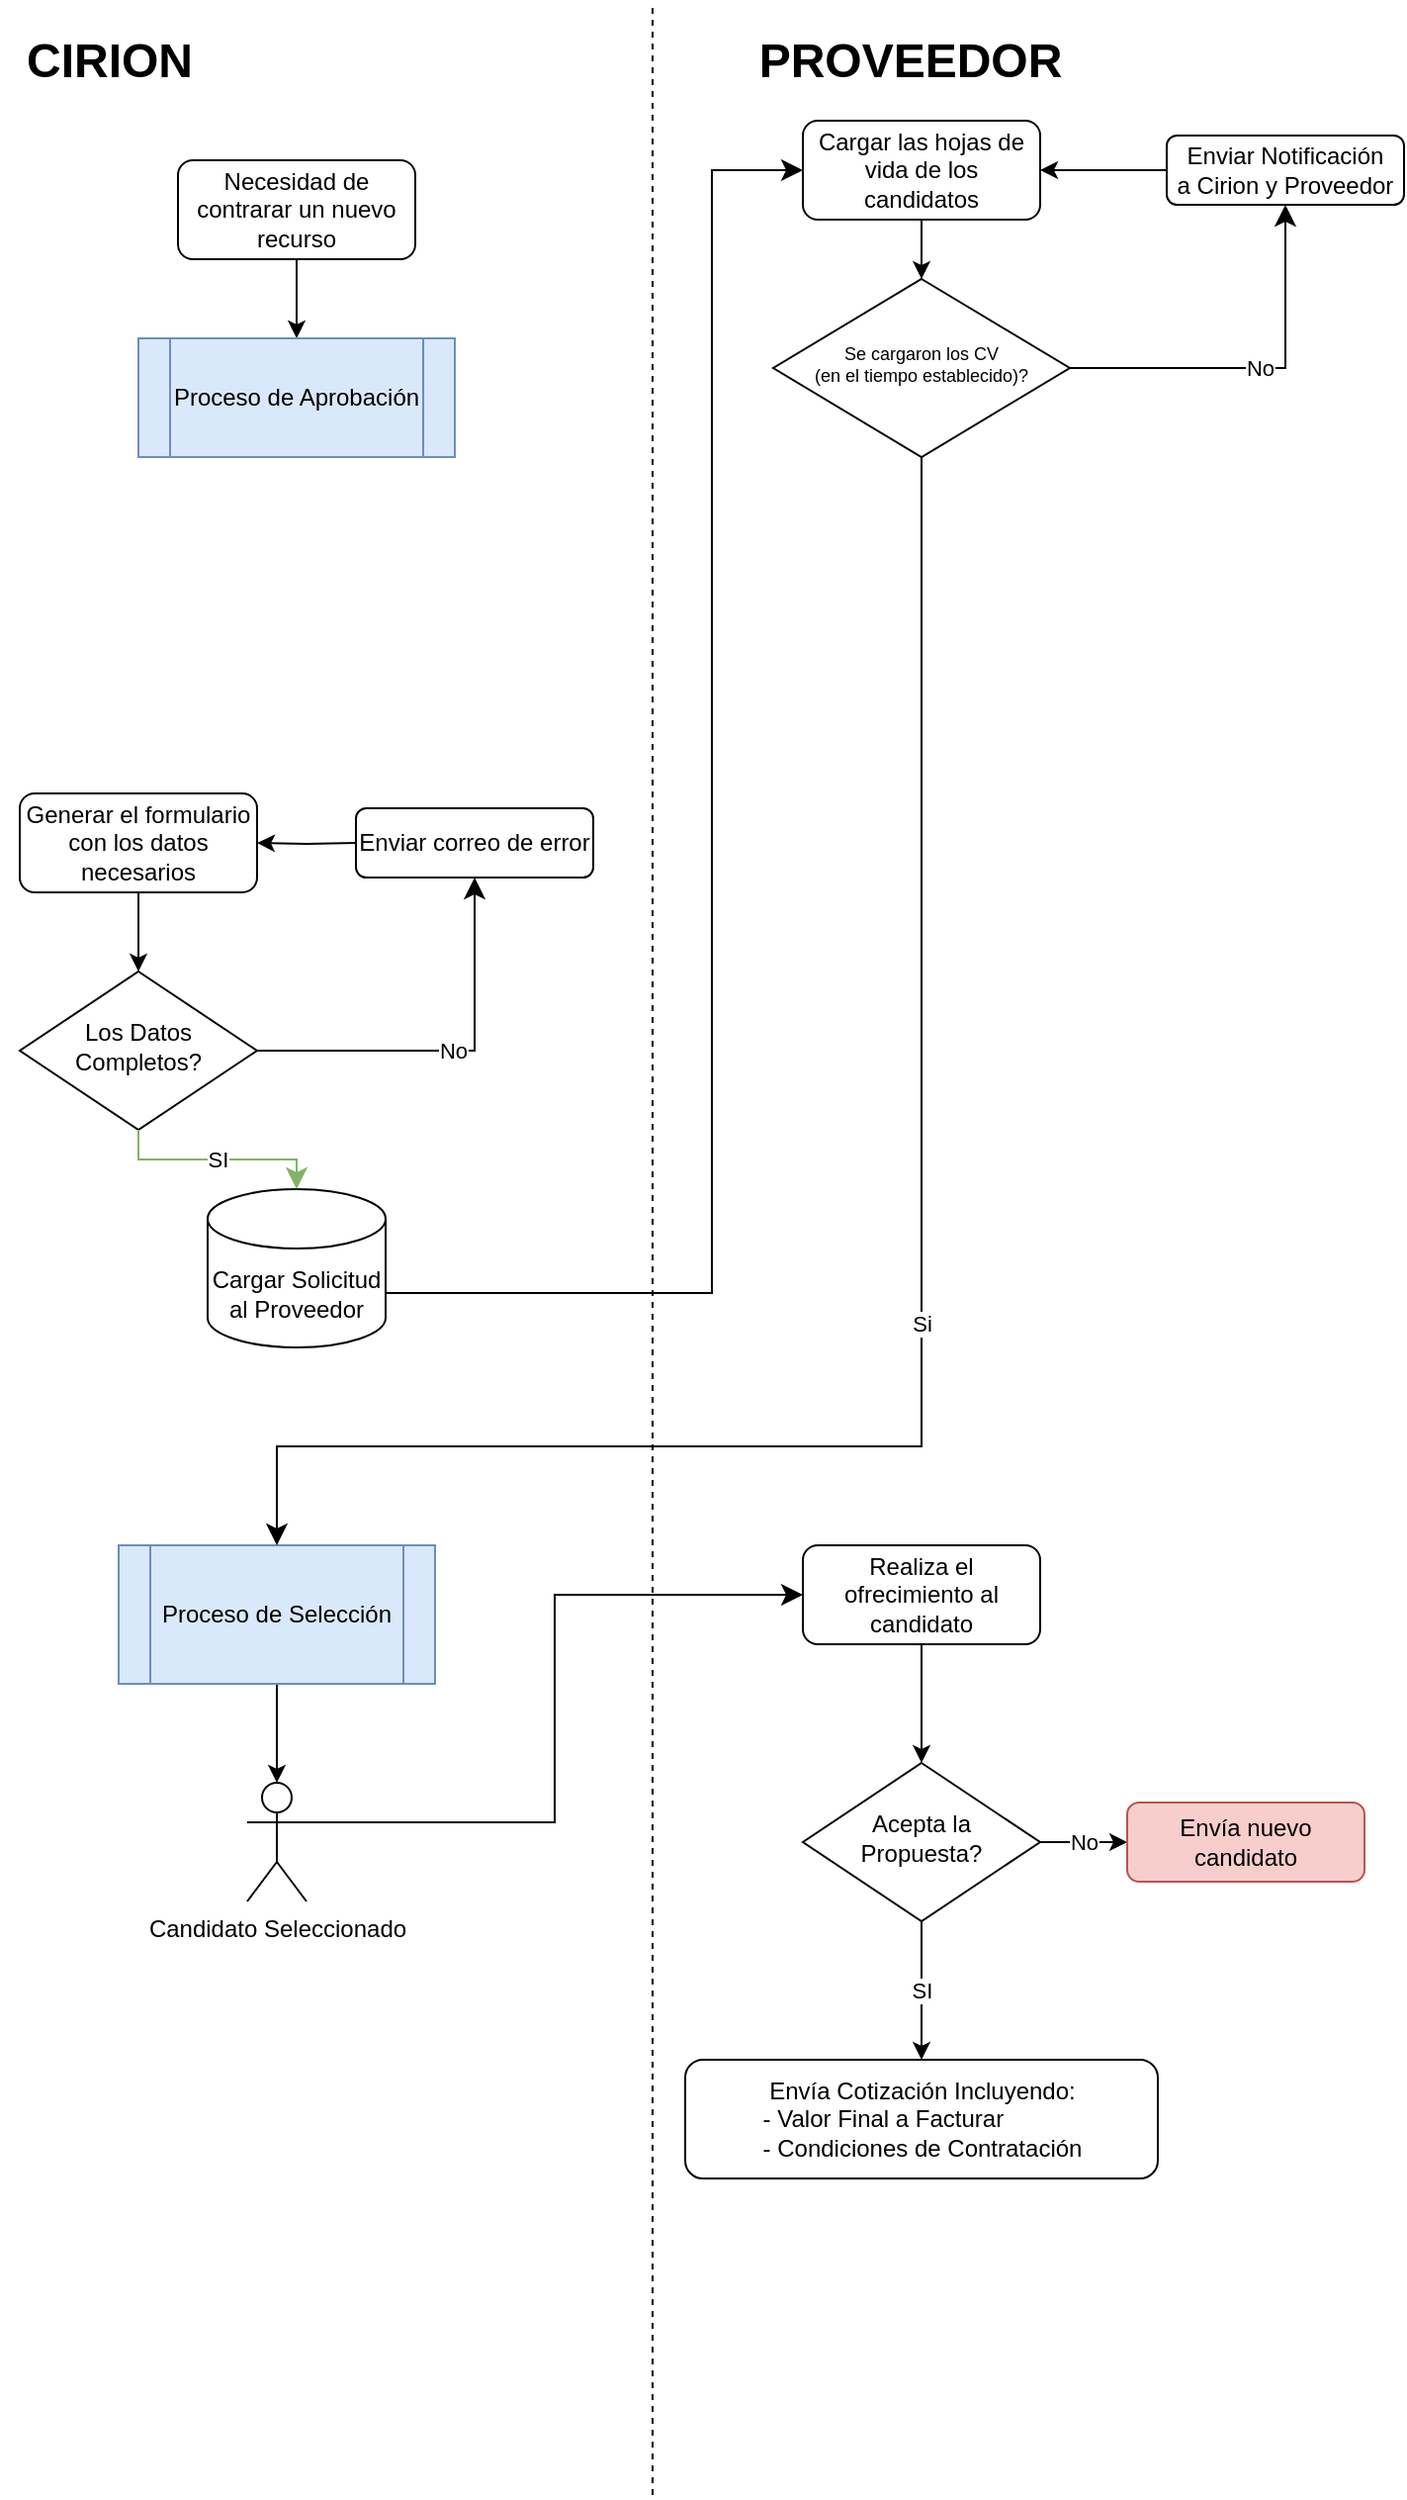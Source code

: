 <mxfile version="20.8.13" type="github">
  <diagram id="C5RBs43oDa-KdzZeNtuy" name="Page-1">
    <mxGraphModel dx="1434" dy="2764" grid="1" gridSize="10" guides="1" tooltips="1" connect="1" arrows="1" fold="1" page="1" pageScale="1" pageWidth="800" pageHeight="2000" math="0" shadow="0">
      <root>
        <mxCell id="WIyWlLk6GJQsqaUBKTNV-0" />
        <mxCell id="WIyWlLk6GJQsqaUBKTNV-1" parent="WIyWlLk6GJQsqaUBKTNV-0" />
        <mxCell id="cx7c3rj6xxl5LqJ8135P-22" style="edgeStyle=orthogonalEdgeStyle;rounded=0;orthogonalLoop=1;jettySize=auto;html=1;exitX=0.5;exitY=1;exitDx=0;exitDy=0;entryX=0.5;entryY=0;entryDx=0;entryDy=0;" edge="1" parent="WIyWlLk6GJQsqaUBKTNV-1" source="WIyWlLk6GJQsqaUBKTNV-3" target="cx7c3rj6xxl5LqJ8135P-21">
          <mxGeometry relative="1" as="geometry" />
        </mxCell>
        <mxCell id="WIyWlLk6GJQsqaUBKTNV-3" value="Necesidad de contrarar un nuevo recurso" style="rounded=1;whiteSpace=wrap;html=1;fontSize=12;glass=0;strokeWidth=1;shadow=0;" parent="WIyWlLk6GJQsqaUBKTNV-1" vertex="1">
          <mxGeometry x="140" y="-1900" width="120" height="50" as="geometry" />
        </mxCell>
        <mxCell id="WIyWlLk6GJQsqaUBKTNV-6" value="Los Datos Completos?" style="rhombus;whiteSpace=wrap;html=1;shadow=0;fontFamily=Helvetica;fontSize=12;align=center;strokeWidth=1;spacing=6;spacingTop=-4;" parent="WIyWlLk6GJQsqaUBKTNV-1" vertex="1">
          <mxGeometry x="60" y="-1490" width="120" height="80" as="geometry" />
        </mxCell>
        <mxCell id="YMJJve0_kKkiC92dxt4T-5" style="edgeStyle=orthogonalEdgeStyle;rounded=0;orthogonalLoop=1;jettySize=auto;html=1;exitX=0.5;exitY=1;exitDx=0;exitDy=0;entryX=0.5;entryY=0;entryDx=0;entryDy=0;" parent="WIyWlLk6GJQsqaUBKTNV-1" source="YMJJve0_kKkiC92dxt4T-1" target="WIyWlLk6GJQsqaUBKTNV-6" edge="1">
          <mxGeometry relative="1" as="geometry" />
        </mxCell>
        <mxCell id="YMJJve0_kKkiC92dxt4T-1" value="Generar el formulario con los datos necesarios" style="rounded=1;whiteSpace=wrap;html=1;fontSize=12;glass=0;strokeWidth=1;shadow=0;" parent="WIyWlLk6GJQsqaUBKTNV-1" vertex="1">
          <mxGeometry x="60" y="-1580" width="120" height="50" as="geometry" />
        </mxCell>
        <mxCell id="YMJJve0_kKkiC92dxt4T-8" style="edgeStyle=orthogonalEdgeStyle;rounded=0;orthogonalLoop=1;jettySize=auto;html=1;exitX=0;exitY=0.5;exitDx=0;exitDy=0;entryX=1;entryY=0.5;entryDx=0;entryDy=0;" parent="WIyWlLk6GJQsqaUBKTNV-1" target="YMJJve0_kKkiC92dxt4T-1" edge="1">
          <mxGeometry relative="1" as="geometry">
            <mxPoint x="230" y="-1555" as="sourcePoint" />
          </mxGeometry>
        </mxCell>
        <mxCell id="YMJJve0_kKkiC92dxt4T-6" value="Enviar correo de error" style="rounded=1;whiteSpace=wrap;html=1;" parent="WIyWlLk6GJQsqaUBKTNV-1" vertex="1">
          <mxGeometry x="230" y="-1572.5" width="120" height="35" as="geometry" />
        </mxCell>
        <mxCell id="YMJJve0_kKkiC92dxt4T-10" value="Cargar Solicitud al Proveedor" style="shape=cylinder3;whiteSpace=wrap;html=1;boundedLbl=1;backgroundOutline=1;size=15;" parent="WIyWlLk6GJQsqaUBKTNV-1" vertex="1">
          <mxGeometry x="155" y="-1380" width="90" height="80" as="geometry" />
        </mxCell>
        <mxCell id="YMJJve0_kKkiC92dxt4T-13" value="SI" style="edgeStyle=elbowEdgeStyle;elbow=vertical;endArrow=classic;html=1;curved=0;rounded=0;endSize=8;startSize=8;exitX=0.5;exitY=1;exitDx=0;exitDy=0;entryX=0.5;entryY=0;entryDx=0;entryDy=0;entryPerimeter=0;fillColor=#d5e8d4;strokeColor=#82b366;" parent="WIyWlLk6GJQsqaUBKTNV-1" source="WIyWlLk6GJQsqaUBKTNV-6" target="YMJJve0_kKkiC92dxt4T-10" edge="1">
          <mxGeometry width="50" height="50" relative="1" as="geometry">
            <mxPoint x="530" y="-1320" as="sourcePoint" />
            <mxPoint x="580" y="-1370" as="targetPoint" />
          </mxGeometry>
        </mxCell>
        <mxCell id="YMJJve0_kKkiC92dxt4T-15" value="&lt;b&gt;&lt;font style=&quot;font-size: 24px;&quot;&gt;CIRION&lt;/font&gt;&lt;/b&gt;" style="text;html=1;align=center;verticalAlign=middle;resizable=0;points=[];autosize=1;strokeColor=none;fillColor=none;" parent="WIyWlLk6GJQsqaUBKTNV-1" vertex="1">
          <mxGeometry x="50" y="-1970" width="110" height="40" as="geometry" />
        </mxCell>
        <mxCell id="YMJJve0_kKkiC92dxt4T-19" value="&lt;b&gt;&lt;font style=&quot;font-size: 24px;&quot;&gt;PROVEEDOR&lt;/font&gt;&lt;/b&gt;" style="text;html=1;align=center;verticalAlign=middle;resizable=0;points=[];autosize=1;strokeColor=none;fillColor=none;" parent="WIyWlLk6GJQsqaUBKTNV-1" vertex="1">
          <mxGeometry x="420" y="-1970" width="180" height="40" as="geometry" />
        </mxCell>
        <mxCell id="YMJJve0_kKkiC92dxt4T-20" value="" style="edgeStyle=elbowEdgeStyle;elbow=horizontal;endArrow=classic;html=1;curved=0;rounded=0;endSize=8;startSize=8;fontSize=24;exitX=1;exitY=0;exitDx=0;exitDy=52.5;exitPerimeter=0;entryX=0;entryY=0.5;entryDx=0;entryDy=0;" parent="WIyWlLk6GJQsqaUBKTNV-1" source="YMJJve0_kKkiC92dxt4T-10" target="YMJJve0_kKkiC92dxt4T-21" edge="1">
          <mxGeometry width="50" height="50" relative="1" as="geometry">
            <mxPoint x="230" y="-1530" as="sourcePoint" />
            <mxPoint x="460" y="-1900" as="targetPoint" />
            <Array as="points">
              <mxPoint x="410" y="-1600" />
            </Array>
          </mxGeometry>
        </mxCell>
        <mxCell id="YMJJve0_kKkiC92dxt4T-21" value="Cargar las hojas de vida de los candidatos" style="rounded=1;whiteSpace=wrap;html=1;fontSize=12;glass=0;strokeWidth=1;shadow=0;" parent="WIyWlLk6GJQsqaUBKTNV-1" vertex="1">
          <mxGeometry x="456" y="-1920" width="120" height="50" as="geometry" />
        </mxCell>
        <mxCell id="YMJJve0_kKkiC92dxt4T-22" value="Se cargaron los CV &lt;br&gt;(en el tiempo establecido)?" style="rhombus;whiteSpace=wrap;html=1;shadow=0;fontFamily=Helvetica;fontSize=9;align=center;strokeWidth=1;spacing=6;spacingTop=-4;" parent="WIyWlLk6GJQsqaUBKTNV-1" vertex="1">
          <mxGeometry x="441" y="-1840" width="150" height="90" as="geometry" />
        </mxCell>
        <mxCell id="YMJJve0_kKkiC92dxt4T-23" value="" style="endArrow=classic;html=1;rounded=0;fontSize=24;exitX=0.5;exitY=1;exitDx=0;exitDy=0;entryX=0.5;entryY=0;entryDx=0;entryDy=0;" parent="WIyWlLk6GJQsqaUBKTNV-1" source="YMJJve0_kKkiC92dxt4T-21" target="YMJJve0_kKkiC92dxt4T-22" edge="1">
          <mxGeometry width="50" height="50" relative="1" as="geometry">
            <mxPoint x="526" y="-1650" as="sourcePoint" />
            <mxPoint x="576" y="-1700" as="targetPoint" />
          </mxGeometry>
        </mxCell>
        <mxCell id="YMJJve0_kKkiC92dxt4T-24" value="Enviar Notificación&lt;br&gt;a Cirion y Proveedor" style="rounded=1;whiteSpace=wrap;html=1;" parent="WIyWlLk6GJQsqaUBKTNV-1" vertex="1">
          <mxGeometry x="640" y="-1912.5" width="120" height="35" as="geometry" />
        </mxCell>
        <mxCell id="YMJJve0_kKkiC92dxt4T-27" value="" style="endArrow=classic;html=1;rounded=0;fontSize=9;exitX=0;exitY=0.5;exitDx=0;exitDy=0;entryX=1;entryY=0.5;entryDx=0;entryDy=0;" parent="WIyWlLk6GJQsqaUBKTNV-1" source="YMJJve0_kKkiC92dxt4T-24" target="YMJJve0_kKkiC92dxt4T-21" edge="1">
          <mxGeometry width="50" height="50" relative="1" as="geometry">
            <mxPoint x="526" y="-1660" as="sourcePoint" />
            <mxPoint x="576" y="-1710" as="targetPoint" />
          </mxGeometry>
        </mxCell>
        <mxCell id="cx7c3rj6xxl5LqJ8135P-4" style="edgeStyle=orthogonalEdgeStyle;rounded=0;orthogonalLoop=1;jettySize=auto;html=1;exitX=0.5;exitY=1;exitDx=0;exitDy=0;" edge="1" parent="WIyWlLk6GJQsqaUBKTNV-1" source="YMJJve0_kKkiC92dxt4T-28" target="cx7c3rj6xxl5LqJ8135P-5">
          <mxGeometry relative="1" as="geometry">
            <mxPoint x="190" y="-1100" as="targetPoint" />
          </mxGeometry>
        </mxCell>
        <mxCell id="YMJJve0_kKkiC92dxt4T-28" value="Proceso de Selección" style="shape=process;whiteSpace=wrap;html=1;backgroundOutline=1;fontSize=12;fillColor=#dae8fc;strokeColor=#6c8ebf;" parent="WIyWlLk6GJQsqaUBKTNV-1" vertex="1">
          <mxGeometry x="110" y="-1200" width="160" height="70" as="geometry" />
        </mxCell>
        <mxCell id="YMJJve0_kKkiC92dxt4T-30" value="" style="endArrow=none;dashed=1;html=1;rounded=0;fontSize=12;" parent="WIyWlLk6GJQsqaUBKTNV-1" edge="1">
          <mxGeometry width="50" height="50" relative="1" as="geometry">
            <mxPoint x="380" y="-720" as="sourcePoint" />
            <mxPoint x="380" y="-1980" as="targetPoint" />
          </mxGeometry>
        </mxCell>
        <mxCell id="cx7c3rj6xxl5LqJ8135P-2" value="Si" style="edgeStyle=elbowEdgeStyle;elbow=vertical;endArrow=classic;html=1;curved=0;rounded=0;endSize=8;startSize=8;exitX=0.5;exitY=1;exitDx=0;exitDy=0;entryX=0.5;entryY=0;entryDx=0;entryDy=0;" edge="1" parent="WIyWlLk6GJQsqaUBKTNV-1" source="YMJJve0_kKkiC92dxt4T-22" target="YMJJve0_kKkiC92dxt4T-28">
          <mxGeometry width="50" height="50" relative="1" as="geometry">
            <mxPoint x="420" y="-1600" as="sourcePoint" />
            <mxPoint x="370" y="-1550" as="targetPoint" />
            <Array as="points">
              <mxPoint x="320" y="-1250" />
            </Array>
          </mxGeometry>
        </mxCell>
        <mxCell id="cx7c3rj6xxl5LqJ8135P-5" value="Candidato Seleccionado" style="shape=umlActor;verticalLabelPosition=bottom;verticalAlign=top;html=1;outlineConnect=0;" vertex="1" parent="WIyWlLk6GJQsqaUBKTNV-1">
          <mxGeometry x="175" y="-1080" width="30" height="60" as="geometry" />
        </mxCell>
        <mxCell id="cx7c3rj6xxl5LqJ8135P-12" style="edgeStyle=orthogonalEdgeStyle;rounded=0;orthogonalLoop=1;jettySize=auto;html=1;entryX=0.5;entryY=0;entryDx=0;entryDy=0;" edge="1" parent="WIyWlLk6GJQsqaUBKTNV-1" source="cx7c3rj6xxl5LqJ8135P-6" target="cx7c3rj6xxl5LqJ8135P-11">
          <mxGeometry relative="1" as="geometry" />
        </mxCell>
        <mxCell id="cx7c3rj6xxl5LqJ8135P-6" value="Realiza el ofrecimiento al candidato" style="rounded=1;whiteSpace=wrap;html=1;fontSize=12;glass=0;strokeWidth=1;shadow=0;" vertex="1" parent="WIyWlLk6GJQsqaUBKTNV-1">
          <mxGeometry x="456" y="-1200" width="120" height="50" as="geometry" />
        </mxCell>
        <mxCell id="cx7c3rj6xxl5LqJ8135P-10" value="" style="edgeStyle=elbowEdgeStyle;elbow=horizontal;endArrow=classic;html=1;curved=0;rounded=0;endSize=8;startSize=8;entryX=0;entryY=0.5;entryDx=0;entryDy=0;exitX=1;exitY=0.333;exitDx=0;exitDy=0;exitPerimeter=0;" edge="1" parent="WIyWlLk6GJQsqaUBKTNV-1" source="cx7c3rj6xxl5LqJ8135P-5" target="cx7c3rj6xxl5LqJ8135P-6">
          <mxGeometry width="50" height="50" relative="1" as="geometry">
            <mxPoint x="265" y="-1290" as="sourcePoint" />
            <mxPoint x="315" y="-1340" as="targetPoint" />
          </mxGeometry>
        </mxCell>
        <mxCell id="cx7c3rj6xxl5LqJ8135P-16" value="No" style="edgeStyle=orthogonalEdgeStyle;rounded=0;orthogonalLoop=1;jettySize=auto;html=1;exitX=1;exitY=0.5;exitDx=0;exitDy=0;entryX=0;entryY=0.5;entryDx=0;entryDy=0;" edge="1" parent="WIyWlLk6GJQsqaUBKTNV-1" source="cx7c3rj6xxl5LqJ8135P-11" target="cx7c3rj6xxl5LqJ8135P-15">
          <mxGeometry relative="1" as="geometry" />
        </mxCell>
        <mxCell id="cx7c3rj6xxl5LqJ8135P-20" value="SI" style="edgeStyle=orthogonalEdgeStyle;rounded=0;orthogonalLoop=1;jettySize=auto;html=1;entryX=0.5;entryY=0;entryDx=0;entryDy=0;" edge="1" parent="WIyWlLk6GJQsqaUBKTNV-1" source="cx7c3rj6xxl5LqJ8135P-11" target="cx7c3rj6xxl5LqJ8135P-19">
          <mxGeometry relative="1" as="geometry" />
        </mxCell>
        <mxCell id="cx7c3rj6xxl5LqJ8135P-11" value="Acepta la Propuesta?" style="rhombus;whiteSpace=wrap;html=1;shadow=0;fontFamily=Helvetica;fontSize=12;align=center;strokeWidth=1;spacing=6;spacingTop=-4;" vertex="1" parent="WIyWlLk6GJQsqaUBKTNV-1">
          <mxGeometry x="456" y="-1090" width="120" height="80" as="geometry" />
        </mxCell>
        <mxCell id="cx7c3rj6xxl5LqJ8135P-15" value="Envía nuevo candidato" style="rounded=1;whiteSpace=wrap;html=1;fillColor=#f8cecc;strokeColor=#b85450;" vertex="1" parent="WIyWlLk6GJQsqaUBKTNV-1">
          <mxGeometry x="620" y="-1070" width="120" height="40" as="geometry" />
        </mxCell>
        <mxCell id="cx7c3rj6xxl5LqJ8135P-17" value="No" style="edgeStyle=segmentEdgeStyle;endArrow=classic;html=1;curved=0;rounded=0;endSize=8;startSize=8;entryX=0.5;entryY=1;entryDx=0;entryDy=0;" edge="1" parent="WIyWlLk6GJQsqaUBKTNV-1">
          <mxGeometry width="50" height="50" relative="1" as="geometry">
            <mxPoint x="180" y="-1450" as="sourcePoint" />
            <mxPoint x="290" y="-1537.5" as="targetPoint" />
          </mxGeometry>
        </mxCell>
        <mxCell id="cx7c3rj6xxl5LqJ8135P-18" value="No" style="edgeStyle=segmentEdgeStyle;endArrow=classic;html=1;curved=0;rounded=0;endSize=8;startSize=8;entryX=0.5;entryY=1;entryDx=0;entryDy=0;exitX=1;exitY=0.5;exitDx=0;exitDy=0;" edge="1" parent="WIyWlLk6GJQsqaUBKTNV-1" source="YMJJve0_kKkiC92dxt4T-22" target="YMJJve0_kKkiC92dxt4T-24">
          <mxGeometry width="50" height="50" relative="1" as="geometry">
            <mxPoint x="591" y="-1790" as="sourcePoint" />
            <mxPoint x="701" y="-1877.5" as="targetPoint" />
          </mxGeometry>
        </mxCell>
        <mxCell id="cx7c3rj6xxl5LqJ8135P-19" value="Envía Cotización Incluyendo:&lt;br&gt;&lt;div style=&quot;text-align: left;&quot;&gt;&lt;span style=&quot;background-color: initial;&quot;&gt;- Valor Final a Facturar&lt;/span&gt;&lt;/div&gt;&lt;div style=&quot;text-align: left;&quot;&gt;&lt;span style=&quot;background-color: initial;&quot;&gt;- Condiciones de Contratación&lt;/span&gt;&lt;/div&gt;" style="rounded=1;whiteSpace=wrap;html=1;" vertex="1" parent="WIyWlLk6GJQsqaUBKTNV-1">
          <mxGeometry x="396.5" y="-940" width="239" height="60" as="geometry" />
        </mxCell>
        <mxCell id="cx7c3rj6xxl5LqJ8135P-21" value="Proceso de Aprobación" style="shape=process;whiteSpace=wrap;html=1;backgroundOutline=1;fontSize=12;fillColor=#dae8fc;strokeColor=#6c8ebf;" vertex="1" parent="WIyWlLk6GJQsqaUBKTNV-1">
          <mxGeometry x="120" y="-1810" width="160" height="60" as="geometry" />
        </mxCell>
      </root>
    </mxGraphModel>
  </diagram>
</mxfile>
